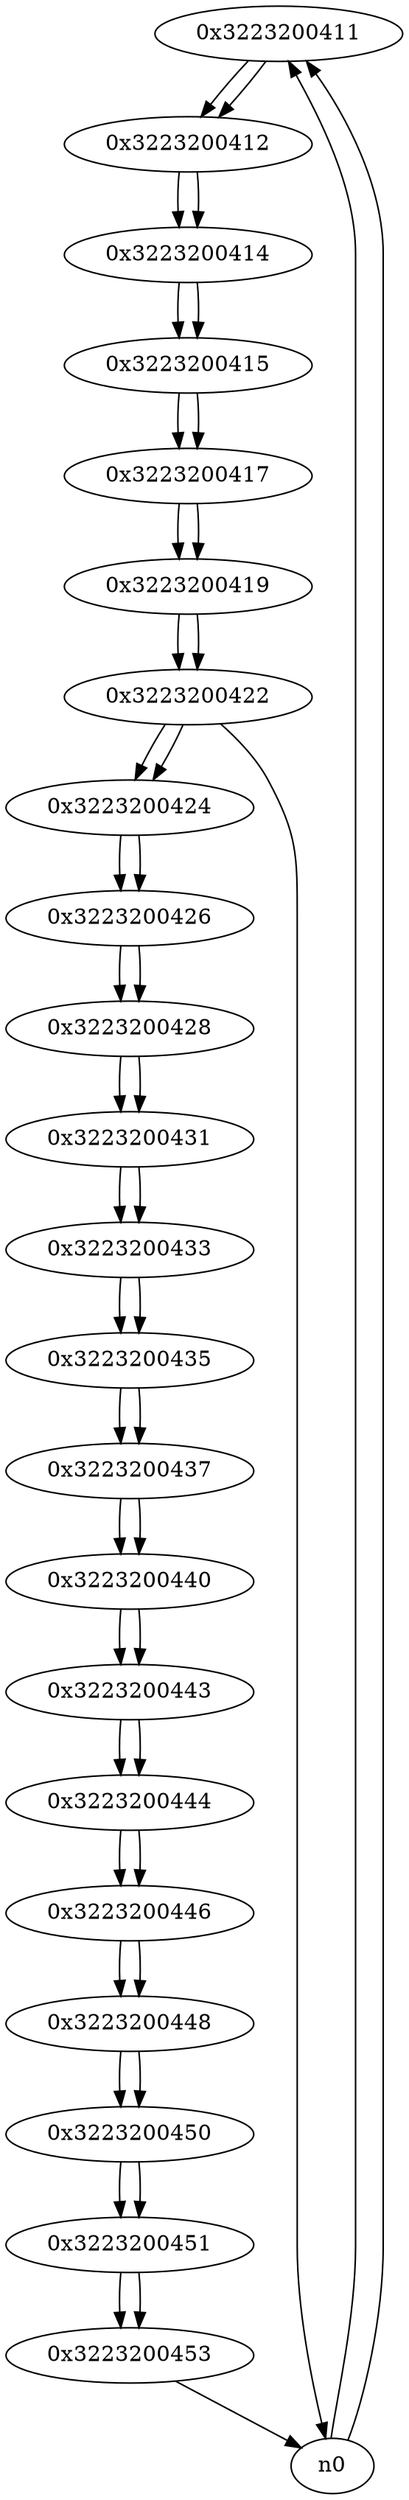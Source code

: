 digraph G{
/* nodes */
  n1 [label="0x3223200411"]
  n2 [label="0x3223200412"]
  n3 [label="0x3223200414"]
  n4 [label="0x3223200415"]
  n5 [label="0x3223200417"]
  n6 [label="0x3223200419"]
  n7 [label="0x3223200422"]
  n8 [label="0x3223200424"]
  n9 [label="0x3223200426"]
  n10 [label="0x3223200428"]
  n11 [label="0x3223200431"]
  n12 [label="0x3223200433"]
  n13 [label="0x3223200435"]
  n14 [label="0x3223200437"]
  n15 [label="0x3223200440"]
  n16 [label="0x3223200443"]
  n17 [label="0x3223200444"]
  n18 [label="0x3223200446"]
  n19 [label="0x3223200448"]
  n20 [label="0x3223200450"]
  n21 [label="0x3223200451"]
  n22 [label="0x3223200453"]
/* edges */
n1 -> n2;
n0 -> n1;
n0 -> n1;
n2 -> n3;
n1 -> n2;
n3 -> n4;
n2 -> n3;
n4 -> n5;
n3 -> n4;
n5 -> n6;
n4 -> n5;
n6 -> n7;
n5 -> n6;
n7 -> n8;
n7 -> n0;
n6 -> n7;
n8 -> n9;
n7 -> n8;
n9 -> n10;
n8 -> n9;
n10 -> n11;
n9 -> n10;
n11 -> n12;
n10 -> n11;
n12 -> n13;
n11 -> n12;
n13 -> n14;
n12 -> n13;
n14 -> n15;
n13 -> n14;
n15 -> n16;
n14 -> n15;
n16 -> n17;
n15 -> n16;
n17 -> n18;
n16 -> n17;
n18 -> n19;
n17 -> n18;
n19 -> n20;
n18 -> n19;
n20 -> n21;
n19 -> n20;
n21 -> n22;
n20 -> n21;
n22 -> n0;
n21 -> n22;
}
